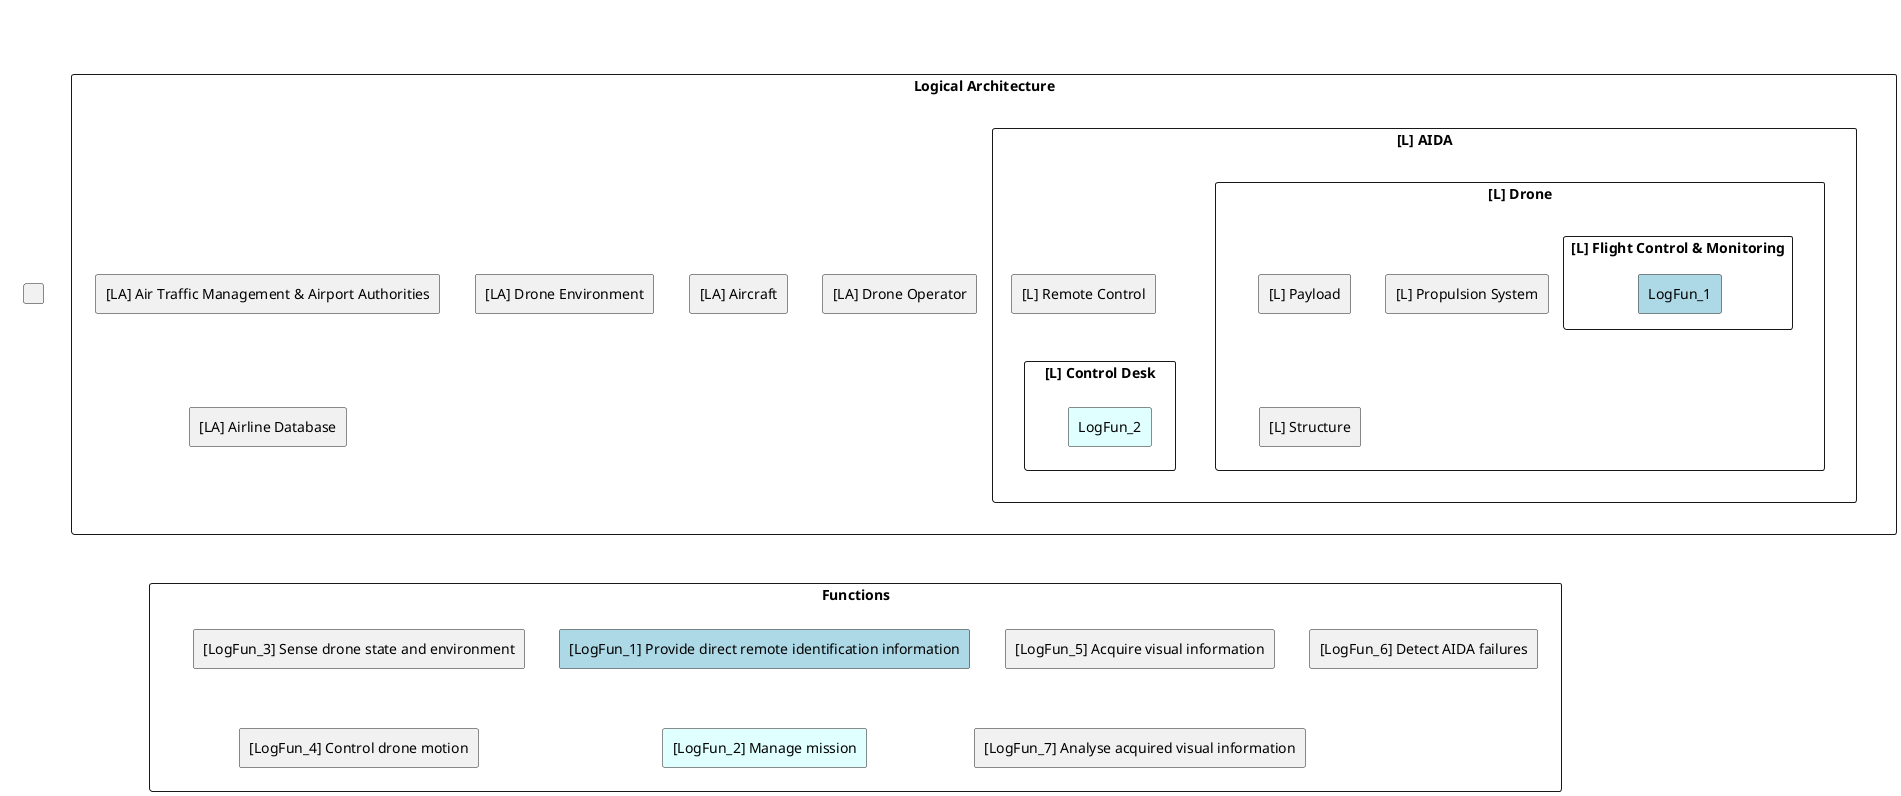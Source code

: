 @startuml
!pragma useVerticalIf on        
rectangle LA as "Logical Architecture" {
    rectangle "[L] AIDA" {
        rectangle "[L] Drone" as Drone {
            rectangle FlightControl as "[L] Flight Control & Monitoring" {
                rectangle "LogFun_1" #lightblue
            }
            rectangle PL as "[L] Payload"
            rectangle PS as "[L] Propulsion System"
            rectangle STR as "[L] Structure"
        }
        rectangle DESK as "[L] Control Desk" {
                rectangle "LogFun_2" #LightCyan
            }
        rectangle REMOTE as "[L] Remote Control"
    }
DESK -[hidden]u-> REMOTE
    rectangle OP as "[LA] Drone Operator"
    rectangle MGMNT as "[LA] Air Traffic Management & Airport Authorities"
    rectangle ENV as "[LA] Drone Environment"
    rectangle AC as "[LA] Aircraft"
    rectangle DTBS as "[LA] Airline Database"
}

rectangle "Functions" as Functions {
    rectangle LF1 as "[LogFun_1] Provide direct remote identification information" #lightblue
    rectangle LF2 as "[LogFun_2] Manage mission" #LightCyan
    rectangle LF3 as "[LogFun_3] Sense drone state and environment"
    rectangle LF4 as "[LogFun_4] Control drone motion"
    rectangle LF5 as "[LogFun_5] Acquire visual information"
    rectangle LF6 as "[LogFun_6] Detect AIDA failures"
    rectangle LF7 as "[LogFun_7] Analyse acquired visual information"
}
LF1 -[hidden]d-> LF2
LF3 -[hidden]d-> LF4
rectangle HELP as " "
HELP -[hidden]r-> LA
HELP -[hidden]r-> Functions
LA --[hidden]d--> Functions
Drone -[hidden]l-> OP
AC -[hidden]l-> Drone
@enduml